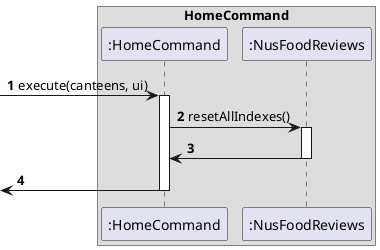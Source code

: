 @startuml
'https://plantuml.com/sequence-diagram

autonumber
box HomeCommand

-> ":HomeCommand" : execute(canteens, ui)
activate ":HomeCommand"

":HomeCommand" -> ":NusFoodReviews" : resetAllIndexes()
activate ":NusFoodReviews"
":NusFoodReviews" -> ":HomeCommand"
deactivate ":NusFoodReviews"

<- ":HomeCommand"
deactivate ":HomeCommand"
@enduml
